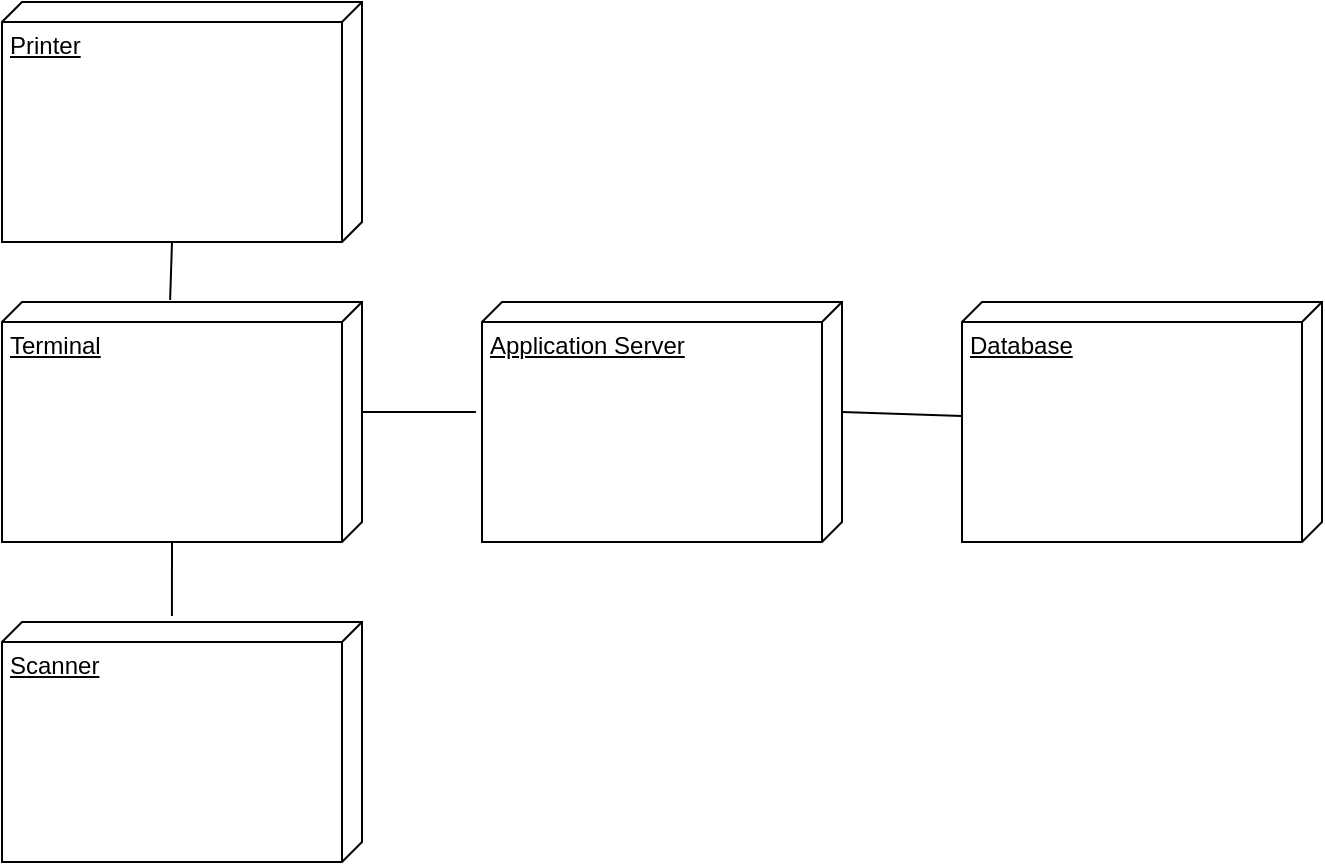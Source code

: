 <mxfile version="13.6.2" type="device"><diagram id="aIoFf9JyixdjLrZNO0oM" name="Page-1"><mxGraphModel dx="1086" dy="806" grid="1" gridSize="10" guides="1" tooltips="1" connect="1" arrows="1" fold="1" page="1" pageScale="1" pageWidth="850" pageHeight="1100" math="0" shadow="0"><root><mxCell id="0"/><mxCell id="1" parent="0"/><mxCell id="IoUQiwWNbwQmJlZK0s0x-9" style="edgeStyle=none;rounded=0;orthogonalLoop=1;jettySize=auto;html=1;exitX=0;exitY=0;exitDx=120;exitDy=95;exitPerimeter=0;entryX=-0.008;entryY=0.533;entryDx=0;entryDy=0;entryPerimeter=0;endArrow=none;endFill=0;" edge="1" parent="1" source="IoUQiwWNbwQmJlZK0s0x-1" target="IoUQiwWNbwQmJlZK0s0x-3"><mxGeometry relative="1" as="geometry"/></mxCell><mxCell id="IoUQiwWNbwQmJlZK0s0x-1" value="Printer" style="verticalAlign=top;align=left;spacingTop=8;spacingLeft=2;spacingRight=12;shape=cube;size=10;direction=south;fontStyle=4;html=1;" vertex="1" parent="1"><mxGeometry x="70" y="120" width="180" height="120" as="geometry"/></mxCell><mxCell id="IoUQiwWNbwQmJlZK0s0x-2" value="Scanner" style="verticalAlign=top;align=left;spacingTop=8;spacingLeft=2;spacingRight=12;shape=cube;size=10;direction=south;fontStyle=4;html=1;" vertex="1" parent="1"><mxGeometry x="70" y="430" width="180" height="120" as="geometry"/></mxCell><mxCell id="IoUQiwWNbwQmJlZK0s0x-6" style="edgeStyle=orthogonalEdgeStyle;rounded=0;orthogonalLoop=1;jettySize=auto;html=1;exitX=0;exitY=0;exitDx=55;exitDy=0;exitPerimeter=0;entryX=0.458;entryY=1.017;entryDx=0;entryDy=0;entryPerimeter=0;endArrow=none;endFill=0;" edge="1" parent="1" source="IoUQiwWNbwQmJlZK0s0x-3" target="IoUQiwWNbwQmJlZK0s0x-5"><mxGeometry relative="1" as="geometry"/></mxCell><mxCell id="IoUQiwWNbwQmJlZK0s0x-10" style="edgeStyle=none;rounded=0;orthogonalLoop=1;jettySize=auto;html=1;exitX=0;exitY=0;exitDx=120;exitDy=95;exitPerimeter=0;entryX=-0.025;entryY=0.528;entryDx=0;entryDy=0;entryPerimeter=0;endArrow=none;endFill=0;" edge="1" parent="1" source="IoUQiwWNbwQmJlZK0s0x-3" target="IoUQiwWNbwQmJlZK0s0x-2"><mxGeometry relative="1" as="geometry"/></mxCell><mxCell id="IoUQiwWNbwQmJlZK0s0x-3" value="Terminal" style="verticalAlign=top;align=left;spacingTop=8;spacingLeft=2;spacingRight=12;shape=cube;size=10;direction=south;fontStyle=4;html=1;" vertex="1" parent="1"><mxGeometry x="70" y="270" width="180" height="120" as="geometry"/></mxCell><mxCell id="IoUQiwWNbwQmJlZK0s0x-4" value="Database" style="verticalAlign=top;align=left;spacingTop=8;spacingLeft=2;spacingRight=12;shape=cube;size=10;direction=south;fontStyle=4;html=1;" vertex="1" parent="1"><mxGeometry x="550" y="270" width="180" height="120" as="geometry"/></mxCell><mxCell id="IoUQiwWNbwQmJlZK0s0x-8" style="rounded=0;orthogonalLoop=1;jettySize=auto;html=1;exitX=0;exitY=0;exitDx=55;exitDy=0;exitPerimeter=0;endArrow=none;endFill=0;" edge="1" parent="1" source="IoUQiwWNbwQmJlZK0s0x-5" target="IoUQiwWNbwQmJlZK0s0x-4"><mxGeometry relative="1" as="geometry"/></mxCell><mxCell id="IoUQiwWNbwQmJlZK0s0x-5" value="Application Server" style="verticalAlign=top;align=left;spacingTop=8;spacingLeft=2;spacingRight=12;shape=cube;size=10;direction=south;fontStyle=4;html=1;" vertex="1" parent="1"><mxGeometry x="310" y="270" width="180" height="120" as="geometry"/></mxCell></root></mxGraphModel></diagram></mxfile>